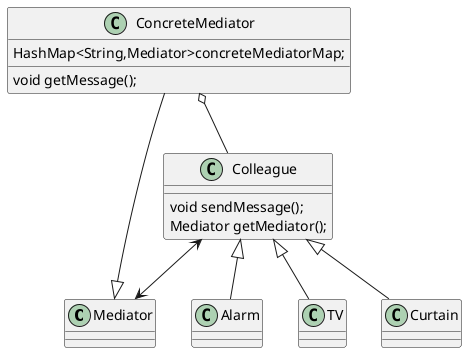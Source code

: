 @startuml
 class Mediator
 abstract class ConcreteMediator

 class Colleague

 Mediator<|-up-ConcreteMediator
 Colleague<|--Alarm
 Colleague<|--TV
 Colleague<|--Curtain
 Colleague <--> Mediator
ConcreteMediator o--Colleague
 class ConcreteMediator{
    HashMap<String,Mediator>concreteMediatorMap;
   void getMessage();
 }

  class Colleague{
   void sendMessage();
  Mediator getMediator();
  }
@enduml